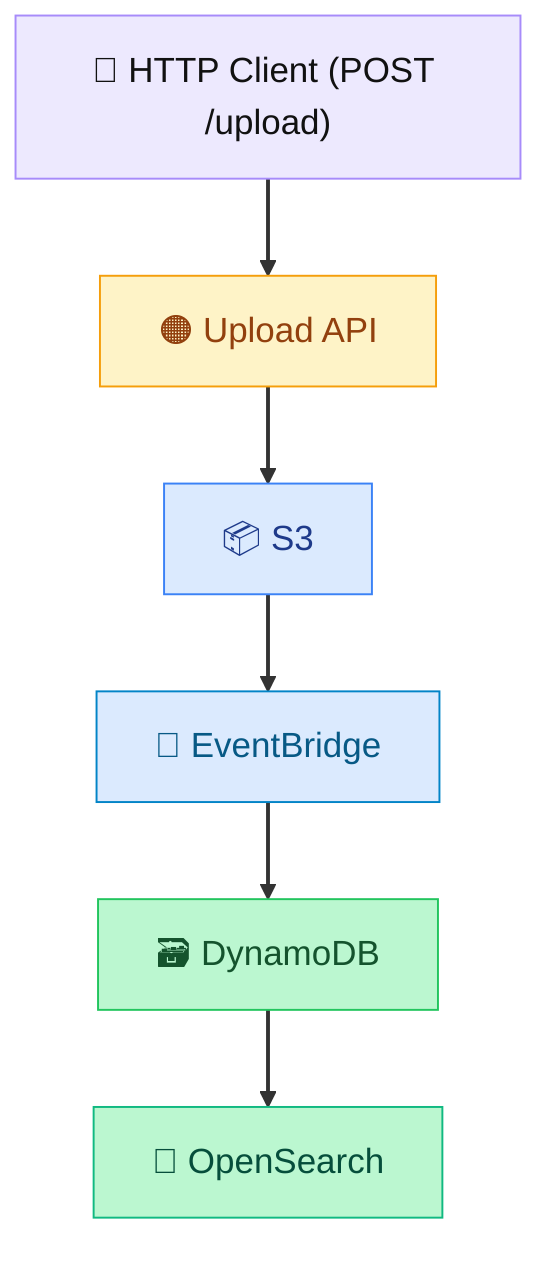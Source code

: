 %%{init: {"theme": "default", "themeVariables": { "fontSize": "18px", "primaryColor": "#EDE9FE", "edgeLabelBackground": "#ffffff", "tertiaryColor": "#D1FAE5"}}}%%
flowchart TD
    A["📨 HTTP Client (POST /upload)"]:::client
    B["🟠 Upload API"]:::api
    C["📦 S3"]:::s3
    D["🧩 EventBridge"]:::event
    E["🗃️ DynamoDB"]:::ddb
    F["🔎 OpenSearch"]:::os

    A --> B --> C --> D --> E --> F

    classDef client fill:#EDE9FE,stroke:#A78BFA,color:#111;
    classDef api fill:#FEF3C7,stroke:#F59E0B,color:#92400E;
    classDef s3 fill:#DBEAFE,stroke:#3B82F6,color:#1E3A8A;
    classDef event fill:#DBEAFE,stroke:#0284C7,color:#075985;
    classDef ddb fill:#BBF7D0,stroke:#22C55E,color:#14532D;
    classDef os fill:#BBF7D0,stroke:#10B981,color:#064E3B;

    linkStyle default stroke-width:2px,fill:none;
